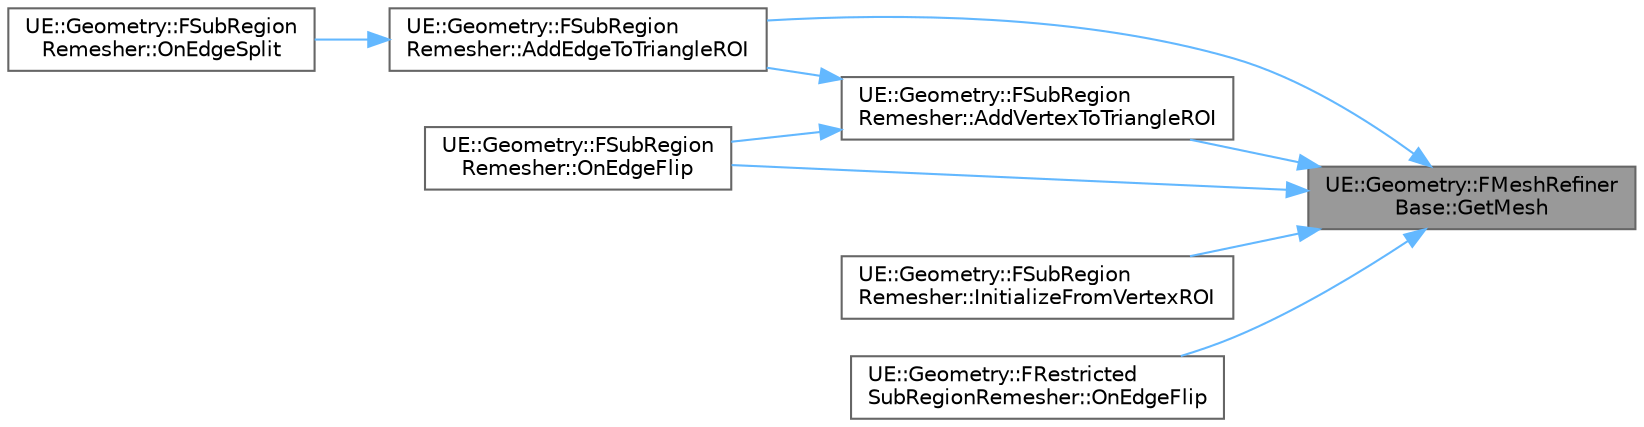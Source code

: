 digraph "UE::Geometry::FMeshRefinerBase::GetMesh"
{
 // INTERACTIVE_SVG=YES
 // LATEX_PDF_SIZE
  bgcolor="transparent";
  edge [fontname=Helvetica,fontsize=10,labelfontname=Helvetica,labelfontsize=10];
  node [fontname=Helvetica,fontsize=10,shape=box,height=0.2,width=0.4];
  rankdir="RL";
  Node1 [id="Node000001",label="UE::Geometry::FMeshRefiner\lBase::GetMesh",height=0.2,width=0.4,color="gray40", fillcolor="grey60", style="filled", fontcolor="black",tooltip="Get the current mesh we are operating on."];
  Node1 -> Node2 [id="edge1_Node000001_Node000002",dir="back",color="steelblue1",style="solid",tooltip=" "];
  Node2 [id="Node000002",label="UE::Geometry::FSubRegion\lRemesher::AddEdgeToTriangleROI",height=0.2,width=0.4,color="grey40", fillcolor="white", style="filled",URL="$d8/d3f/classUE_1_1Geometry_1_1FSubRegionRemesher.html#aa5477e5667640d52491c554712b9be9e",tooltip=" "];
  Node2 -> Node3 [id="edge2_Node000002_Node000003",dir="back",color="steelblue1",style="solid",tooltip=" "];
  Node3 [id="Node000003",label="UE::Geometry::FSubRegion\lRemesher::OnEdgeSplit",height=0.2,width=0.4,color="grey40", fillcolor="white", style="filled",URL="$d8/d3f/classUE_1_1Geometry_1_1FSubRegionRemesher.html#a17dcd8fed361ba585165d681a31a40f8",tooltip="Callback for subclasses to override to implement custom behavior."];
  Node1 -> Node4 [id="edge3_Node000001_Node000004",dir="back",color="steelblue1",style="solid",tooltip=" "];
  Node4 [id="Node000004",label="UE::Geometry::FSubRegion\lRemesher::AddVertexToTriangleROI",height=0.2,width=0.4,color="grey40", fillcolor="white", style="filled",URL="$d8/d3f/classUE_1_1Geometry_1_1FSubRegionRemesher.html#a04239e5fedc1ae1c5fd379a2f4f927c5",tooltip=" "];
  Node4 -> Node2 [id="edge4_Node000004_Node000002",dir="back",color="steelblue1",style="solid",tooltip=" "];
  Node4 -> Node5 [id="edge5_Node000004_Node000005",dir="back",color="steelblue1",style="solid",tooltip=" "];
  Node5 [id="Node000005",label="UE::Geometry::FSubRegion\lRemesher::OnEdgeFlip",height=0.2,width=0.4,color="grey40", fillcolor="white", style="filled",URL="$d8/d3f/classUE_1_1Geometry_1_1FSubRegionRemesher.html#a7b93853a430af849258a65847712280d",tooltip="Callback for subclasses to override to implement custom behavior."];
  Node1 -> Node6 [id="edge6_Node000001_Node000006",dir="back",color="steelblue1",style="solid",tooltip=" "];
  Node6 [id="Node000006",label="UE::Geometry::FSubRegion\lRemesher::InitializeFromVertexROI",height=0.2,width=0.4,color="grey40", fillcolor="white", style="filled",URL="$d8/d3f/classUE_1_1Geometry_1_1FSubRegionRemesher.html#a552ffd6c80d00a008b9d0fdeb388d4be",tooltip="Initialize edge-subregion ROI from the VertexROI member that has been externally initialized."];
  Node1 -> Node7 [id="edge7_Node000001_Node000007",dir="back",color="steelblue1",style="solid",tooltip=" "];
  Node7 [id="Node000007",label="UE::Geometry::FRestricted\lSubRegionRemesher::OnEdgeFlip",height=0.2,width=0.4,color="grey40", fillcolor="white", style="filled",URL="$d9/d7e/classUE_1_1Geometry_1_1FRestrictedSubRegionRemesher.html#a2001d0a5dcf990c11c4c6eb7eb5aed6b",tooltip="Callback for subclasses to override to implement custom behavior."];
  Node1 -> Node5 [id="edge8_Node000001_Node000005",dir="back",color="steelblue1",style="solid",tooltip=" "];
}
